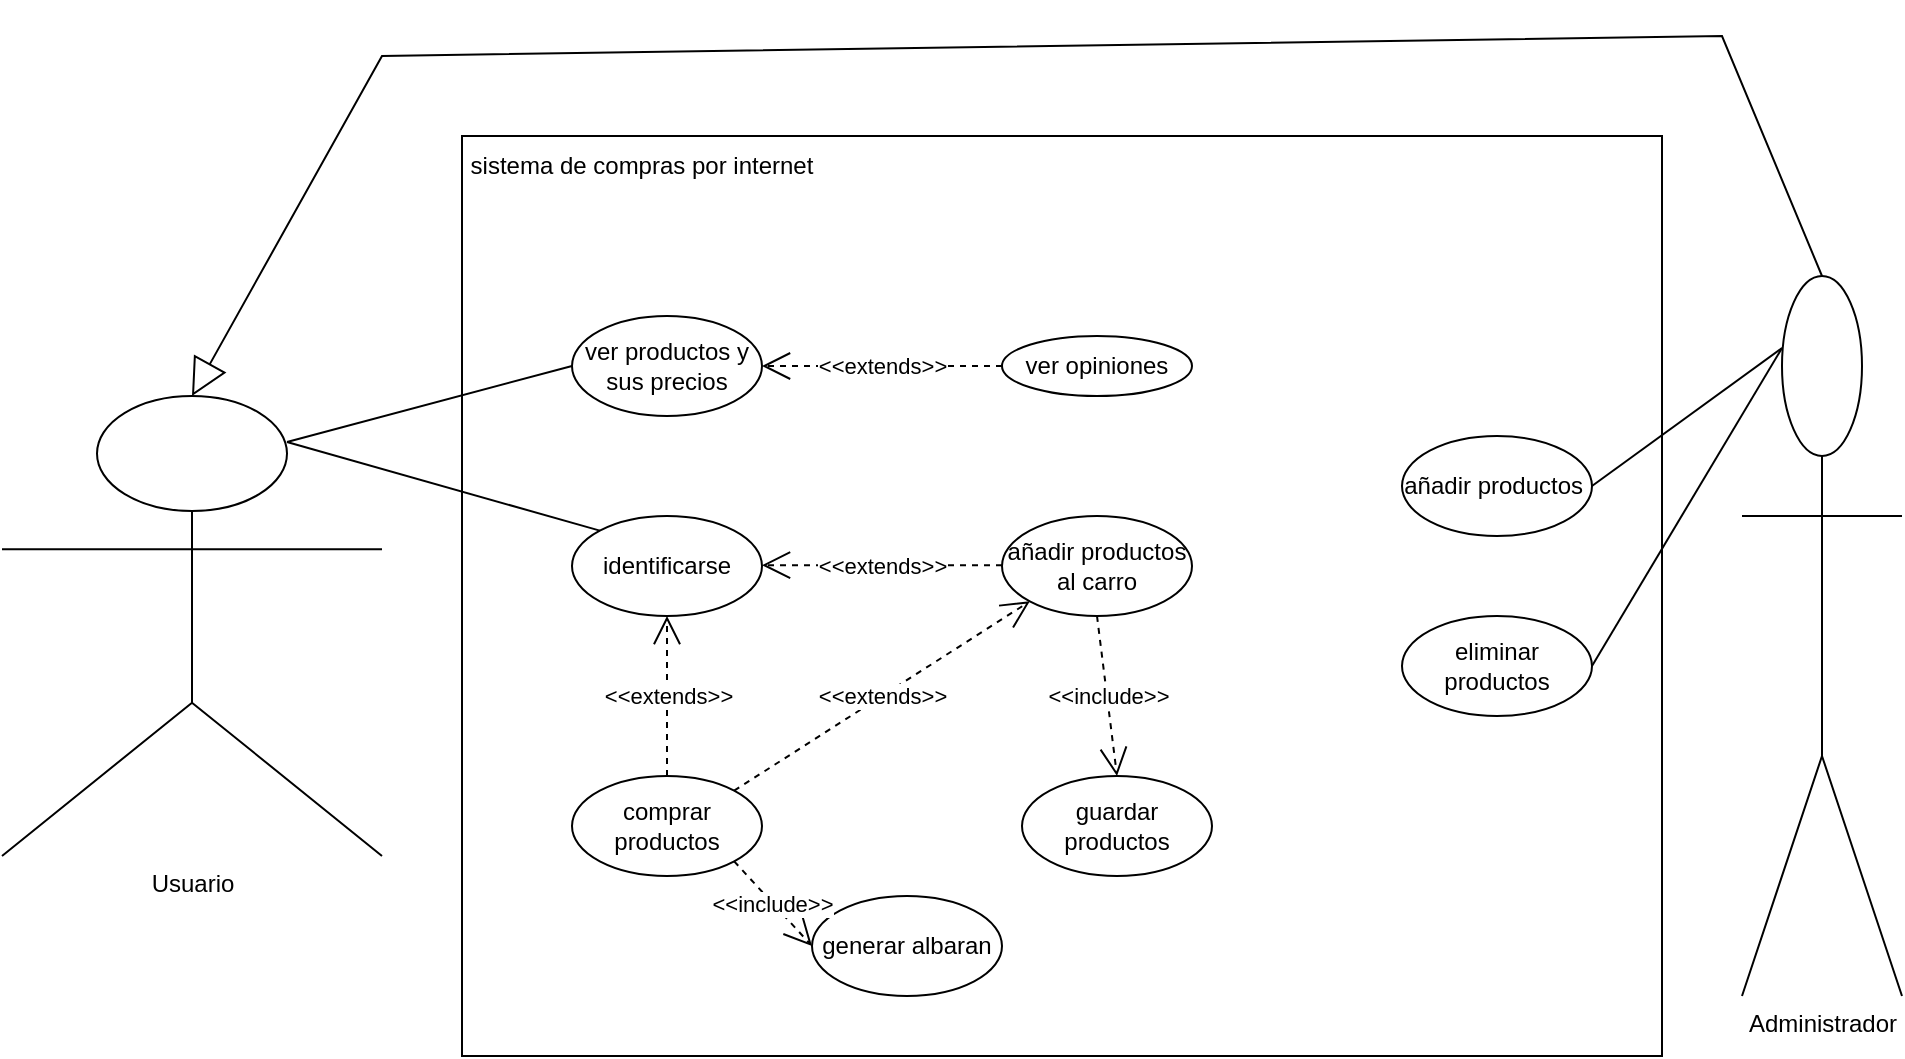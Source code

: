 <mxfile version="21.7.5" type="device">
  <diagram name="Página-1" id="WCRpqK-FyurKCJtraOUh">
    <mxGraphModel dx="1674" dy="836" grid="1" gridSize="10" guides="1" tooltips="1" connect="1" arrows="1" fold="1" page="1" pageScale="1" pageWidth="1169" pageHeight="827" math="0" shadow="0">
      <root>
        <mxCell id="0" />
        <mxCell id="1" parent="0" />
        <mxCell id="_MvZrYL1Vf2GOyyK3_8S-1" value="" style="rounded=0;whiteSpace=wrap;html=1;" parent="1" vertex="1">
          <mxGeometry x="270" y="150" width="600" height="460" as="geometry" />
        </mxCell>
        <mxCell id="_MvZrYL1Vf2GOyyK3_8S-3" value="sistema de compras por internet" style="text;html=1;strokeColor=none;fillColor=none;align=center;verticalAlign=middle;whiteSpace=wrap;rounded=0;" parent="1" vertex="1">
          <mxGeometry x="270" y="150" width="180" height="30" as="geometry" />
        </mxCell>
        <mxCell id="_MvZrYL1Vf2GOyyK3_8S-4" value="Usuario" style="shape=umlActor;verticalLabelPosition=bottom;verticalAlign=top;html=1;outlineConnect=0;" parent="1" vertex="1">
          <mxGeometry x="40" y="280" width="190" height="230" as="geometry" />
        </mxCell>
        <mxCell id="_MvZrYL1Vf2GOyyK3_8S-5" value="ver productos y sus precios" style="ellipse;whiteSpace=wrap;html=1;" parent="1" vertex="1">
          <mxGeometry x="325" y="240" width="95" height="50" as="geometry" />
        </mxCell>
        <mxCell id="_MvZrYL1Vf2GOyyK3_8S-6" value="ver opiniones" style="ellipse;whiteSpace=wrap;html=1;" parent="1" vertex="1">
          <mxGeometry x="540" y="250" width="95" height="30" as="geometry" />
        </mxCell>
        <mxCell id="_MvZrYL1Vf2GOyyK3_8S-7" value="identificarse" style="ellipse;whiteSpace=wrap;html=1;" parent="1" vertex="1">
          <mxGeometry x="325" y="340" width="95" height="50" as="geometry" />
        </mxCell>
        <mxCell id="_MvZrYL1Vf2GOyyK3_8S-8" value="añadir productos al carro" style="ellipse;whiteSpace=wrap;html=1;" parent="1" vertex="1">
          <mxGeometry x="540" y="340" width="95" height="50" as="geometry" />
        </mxCell>
        <mxCell id="_MvZrYL1Vf2GOyyK3_8S-9" value="guardar productos" style="ellipse;whiteSpace=wrap;html=1;" parent="1" vertex="1">
          <mxGeometry x="550" y="470" width="95" height="50" as="geometry" />
        </mxCell>
        <mxCell id="_MvZrYL1Vf2GOyyK3_8S-10" value="comprar productos" style="ellipse;whiteSpace=wrap;html=1;" parent="1" vertex="1">
          <mxGeometry x="325" y="470" width="95" height="50" as="geometry" />
        </mxCell>
        <mxCell id="_MvZrYL1Vf2GOyyK3_8S-11" value="generar albaran" style="ellipse;whiteSpace=wrap;html=1;" parent="1" vertex="1">
          <mxGeometry x="445" y="530" width="95" height="50" as="geometry" />
        </mxCell>
        <mxCell id="_MvZrYL1Vf2GOyyK3_8S-12" value="Administrador" style="shape=umlActor;verticalLabelPosition=bottom;verticalAlign=top;html=1;outlineConnect=0;" parent="1" vertex="1">
          <mxGeometry x="910" y="220" width="80" height="360" as="geometry" />
        </mxCell>
        <mxCell id="_MvZrYL1Vf2GOyyK3_8S-14" value="añadir productos&amp;nbsp;" style="ellipse;whiteSpace=wrap;html=1;" parent="1" vertex="1">
          <mxGeometry x="740" y="300" width="95" height="50" as="geometry" />
        </mxCell>
        <mxCell id="_MvZrYL1Vf2GOyyK3_8S-15" value="eliminar productos" style="ellipse;whiteSpace=wrap;html=1;" parent="1" vertex="1">
          <mxGeometry x="740" y="390" width="95" height="50" as="geometry" />
        </mxCell>
        <mxCell id="_MvZrYL1Vf2GOyyK3_8S-16" value="" style="endArrow=none;html=1;rounded=0;entryX=1;entryY=0.5;entryDx=0;entryDy=0;exitX=0.25;exitY=0.1;exitDx=0;exitDy=0;exitPerimeter=0;" parent="1" source="_MvZrYL1Vf2GOyyK3_8S-12" target="_MvZrYL1Vf2GOyyK3_8S-14" edge="1">
          <mxGeometry width="50" height="50" relative="1" as="geometry">
            <mxPoint x="660" y="370" as="sourcePoint" />
            <mxPoint x="710" y="320" as="targetPoint" />
          </mxGeometry>
        </mxCell>
        <mxCell id="_MvZrYL1Vf2GOyyK3_8S-17" value="" style="endArrow=none;html=1;rounded=0;entryX=1;entryY=0.5;entryDx=0;entryDy=0;exitX=0.25;exitY=0.1;exitDx=0;exitDy=0;exitPerimeter=0;" parent="1" source="_MvZrYL1Vf2GOyyK3_8S-12" target="_MvZrYL1Vf2GOyyK3_8S-15" edge="1">
          <mxGeometry width="50" height="50" relative="1" as="geometry">
            <mxPoint x="938" y="346" as="sourcePoint" />
            <mxPoint x="845" y="335" as="targetPoint" />
          </mxGeometry>
        </mxCell>
        <mxCell id="_MvZrYL1Vf2GOyyK3_8S-18" value="" style="endArrow=block;endSize=16;endFill=0;html=1;rounded=0;entryX=0.5;entryY=0;entryDx=0;entryDy=0;entryPerimeter=0;exitX=0.5;exitY=0;exitDx=0;exitDy=0;exitPerimeter=0;" parent="1" source="_MvZrYL1Vf2GOyyK3_8S-12" target="_MvZrYL1Vf2GOyyK3_8S-4" edge="1">
          <mxGeometry width="160" relative="1" as="geometry">
            <mxPoint x="600" y="350" as="sourcePoint" />
            <mxPoint x="760" y="350" as="targetPoint" />
            <Array as="points">
              <mxPoint x="900" y="100" />
              <mxPoint x="230" y="110" />
            </Array>
          </mxGeometry>
        </mxCell>
        <mxCell id="_MvZrYL1Vf2GOyyK3_8S-19" value="" style="endArrow=none;html=1;rounded=0;exitX=0.75;exitY=0.1;exitDx=0;exitDy=0;exitPerimeter=0;entryX=0;entryY=0.5;entryDx=0;entryDy=0;" parent="1" source="_MvZrYL1Vf2GOyyK3_8S-4" target="_MvZrYL1Vf2GOyyK3_8S-5" edge="1">
          <mxGeometry width="50" height="50" relative="1" as="geometry">
            <mxPoint x="440" y="400" as="sourcePoint" />
            <mxPoint x="490" y="350" as="targetPoint" />
          </mxGeometry>
        </mxCell>
        <mxCell id="_MvZrYL1Vf2GOyyK3_8S-20" value="" style="endArrow=none;html=1;rounded=0;exitX=0.75;exitY=0.1;exitDx=0;exitDy=0;exitPerimeter=0;entryX=0;entryY=0;entryDx=0;entryDy=0;" parent="1" source="_MvZrYL1Vf2GOyyK3_8S-4" target="_MvZrYL1Vf2GOyyK3_8S-7" edge="1">
          <mxGeometry width="50" height="50" relative="1" as="geometry">
            <mxPoint x="440" y="400" as="sourcePoint" />
            <mxPoint x="490" y="350" as="targetPoint" />
          </mxGeometry>
        </mxCell>
        <mxCell id="_MvZrYL1Vf2GOyyK3_8S-21" value="&amp;lt;&amp;lt;extends&amp;gt;&amp;gt;" style="endArrow=open;endSize=12;dashed=1;html=1;rounded=0;exitX=0;exitY=0.5;exitDx=0;exitDy=0;entryX=1;entryY=0.5;entryDx=0;entryDy=0;" parent="1" source="_MvZrYL1Vf2GOyyK3_8S-6" target="_MvZrYL1Vf2GOyyK3_8S-5" edge="1">
          <mxGeometry width="160" relative="1" as="geometry">
            <mxPoint x="550" y="370" as="sourcePoint" />
            <mxPoint x="390" y="370" as="targetPoint" />
          </mxGeometry>
        </mxCell>
        <mxCell id="_MvZrYL1Vf2GOyyK3_8S-23" value="&amp;lt;&amp;lt;extends&amp;gt;&amp;gt;" style="endArrow=open;endSize=12;dashed=1;html=1;rounded=0;exitX=1;exitY=0.5;exitDx=0;exitDy=0;entryX=0;entryY=0.5;entryDx=0;entryDy=0;" parent="1" edge="1">
          <mxGeometry width="160" relative="1" as="geometry">
            <mxPoint x="540" y="364.58" as="sourcePoint" />
            <mxPoint x="420" y="364.58" as="targetPoint" />
          </mxGeometry>
        </mxCell>
        <mxCell id="_MvZrYL1Vf2GOyyK3_8S-24" value="&amp;lt;&amp;lt;extends&amp;gt;&amp;gt;" style="endArrow=open;endSize=12;dashed=1;html=1;rounded=0;exitX=0.5;exitY=0;exitDx=0;exitDy=0;entryX=0.5;entryY=1;entryDx=0;entryDy=0;" parent="1" source="_MvZrYL1Vf2GOyyK3_8S-10" target="_MvZrYL1Vf2GOyyK3_8S-7" edge="1">
          <mxGeometry width="160" relative="1" as="geometry">
            <mxPoint x="560" y="285" as="sourcePoint" />
            <mxPoint x="440" y="285" as="targetPoint" />
          </mxGeometry>
        </mxCell>
        <mxCell id="_MvZrYL1Vf2GOyyK3_8S-25" value="&amp;lt;&amp;lt;extends&amp;gt;&amp;gt;" style="endArrow=open;endSize=12;dashed=1;html=1;rounded=0;exitX=1;exitY=0;exitDx=0;exitDy=0;entryX=0;entryY=1;entryDx=0;entryDy=0;" parent="1" source="_MvZrYL1Vf2GOyyK3_8S-10" target="_MvZrYL1Vf2GOyyK3_8S-8" edge="1">
          <mxGeometry width="160" relative="1" as="geometry">
            <mxPoint x="570" y="295" as="sourcePoint" />
            <mxPoint x="450" y="295" as="targetPoint" />
          </mxGeometry>
        </mxCell>
        <mxCell id="_MvZrYL1Vf2GOyyK3_8S-26" value="&amp;lt;&amp;lt;include&amp;gt;&amp;gt;" style="endArrow=open;endSize=12;dashed=1;html=1;rounded=0;exitX=0.5;exitY=1;exitDx=0;exitDy=0;entryX=0.5;entryY=0;entryDx=0;entryDy=0;" parent="1" source="_MvZrYL1Vf2GOyyK3_8S-8" target="_MvZrYL1Vf2GOyyK3_8S-9" edge="1">
          <mxGeometry width="160" relative="1" as="geometry">
            <mxPoint x="460" y="305" as="sourcePoint" />
            <mxPoint x="580" y="305" as="targetPoint" />
          </mxGeometry>
        </mxCell>
        <mxCell id="_MvZrYL1Vf2GOyyK3_8S-27" value="&amp;lt;&amp;lt;include&amp;gt;&amp;gt;" style="endArrow=open;endSize=12;dashed=1;html=1;rounded=0;exitX=1;exitY=1;exitDx=0;exitDy=0;entryX=0;entryY=0.5;entryDx=0;entryDy=0;" parent="1" source="_MvZrYL1Vf2GOyyK3_8S-10" target="_MvZrYL1Vf2GOyyK3_8S-11" edge="1">
          <mxGeometry width="160" relative="1" as="geometry">
            <mxPoint x="598" y="400" as="sourcePoint" />
            <mxPoint x="608" y="480" as="targetPoint" />
          </mxGeometry>
        </mxCell>
      </root>
    </mxGraphModel>
  </diagram>
</mxfile>
